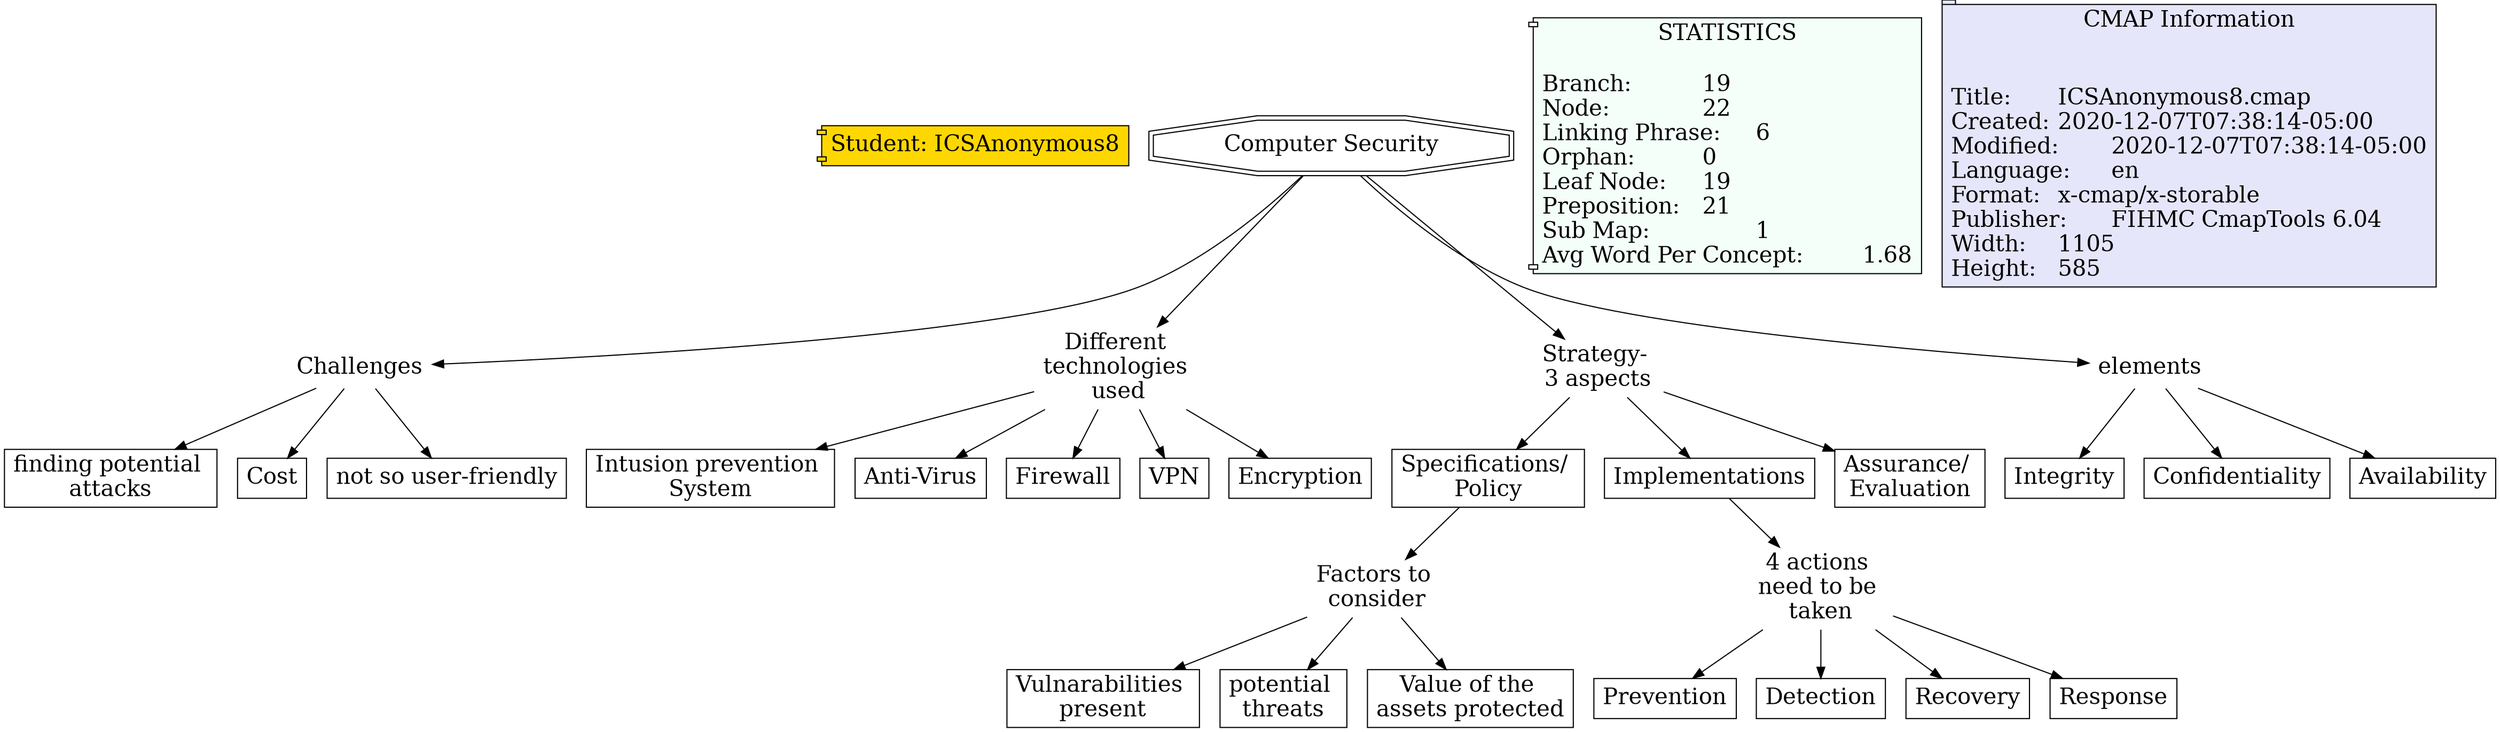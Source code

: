 // The Round Table
digraph {
	Student [label="Student: ICSAnonymous8" fillcolor=gold fontsize=20 shape=component style=filled]
	"1RPY9MYXM-DSRGKK-JS" [label=Challenges fontsize=20 shape=none]
	"1RPY9Q895-6QX15-MC" [label="finding potential 
attacks" fillcolor=white fontsize=20 shape=rect style=filled]
	"1RPY9MYXM-DSRGKK-JS" -> "1RPY9Q895-6QX15-MC" [constraint=true]
	"1RPYB2K6N-PYVPL0-YD" [label="Specifications/ 
Policy" fillcolor=white fontsize=20 shape=rect style=filled]
	"1RPYB4TLV-2708G4Y-10Q" [label="Factors to 
consider" fontsize=20 shape=none]
	"1RPYB2K6N-PYVPL0-YD" -> "1RPYB4TLV-2708G4Y-10Q" [constraint=true]
	"1RPY9SSHC-1PPH7CM-P2" [label="Different 
technologies 
used" fontsize=20 shape=none]
	"1RPY9WWD0-21MC5M6-TM" [label="Intusion prevention 
System" fillcolor=white fontsize=20 shape=rect style=filled]
	"1RPY9SSHC-1PPH7CM-P2" -> "1RPY9WWD0-21MC5M6-TM" [constraint=true]
	"1RPYBB4V3-GPS4QV-16H" [label="4 actions 
need to be 
taken" fontsize=20 shape=none]
	"1RPYBCVL3-18B57FG-1B6" [label=Prevention fillcolor=white fontsize=20 shape=rect style=filled]
	"1RPYBB4V3-GPS4QV-16H" -> "1RPYBCVL3-18B57FG-1B6" [constraint=true]
	"1RPY9HFD7-1BN509X-BH" [label="Computer Security
" fillcolor=white fontsize=20 shape=doubleoctagon style=filled]
	"1RPY9MYXM-DSRGKK-JS" [label=Challenges fontsize=20 shape=none]
	"1RPY9HFD7-1BN509X-BH" -> "1RPY9MYXM-DSRGKK-JS" [constraint=true]
	"1RPYB4TLV-2708G4Y-10Q" [label="Factors to 
consider" fontsize=20 shape=none]
	"1RPYB6Z56-1GWP6GC-137" [label="Vulnarabilities 
present" fillcolor=white fontsize=20 shape=rect style=filled]
	"1RPYB4TLV-2708G4Y-10Q" -> "1RPYB6Z56-1GWP6GC-137" [constraint=true]
	"1RPY9ZPQS-CD4221-WG" [label="Strategy- 
3 aspects" fontsize=20 shape=none]
	"1RPYB397Q-1ZYQ1XW-ZM" [label=Implementations fillcolor=white fontsize=20 shape=rect style=filled]
	"1RPY9ZPQS-CD4221-WG" -> "1RPYB397Q-1ZYQ1XW-ZM" [constraint=true]
	"1RPY9HFD7-1BN509X-BH" [label="Computer Security
" fillcolor=white fontsize=20 shape=doubleoctagon style=filled]
	"1RPY9ZPQS-CD4221-WG" [label="Strategy- 
3 aspects" fontsize=20 shape=none]
	"1RPY9HFD7-1BN509X-BH" -> "1RPY9ZPQS-CD4221-WG" [constraint=true]
	"1RPY9SSHC-1PPH7CM-P2" [label="Different 
technologies 
used" fontsize=20 shape=none]
	"1RPY9SSHC-CJQB8T-NZ" [label="Anti-Virus" fillcolor=white fontsize=20 shape=rect style=filled]
	"1RPY9SSHC-1PPH7CM-P2" -> "1RPY9SSHC-CJQB8T-NZ" [constraint=true]
	"1RPYB4TLV-2708G4Y-10Q" [label="Factors to 
consider" fontsize=20 shape=none]
	"1RPYB4TLV-ZWLJ18-10M" [label="potential 
threats" fillcolor=white fontsize=20 shape=rect style=filled]
	"1RPYB4TLV-2708G4Y-10Q" -> "1RPYB4TLV-ZWLJ18-10M" [constraint=true]
	"1RPY9JNQ9-17ZPG1H-F9" [label=elements fontsize=20 shape=none]
	"1RPY9KH23-180HJW3-GZ" [label=Integrity fillcolor=white fontsize=20 shape=rect style=filled]
	"1RPY9JNQ9-17ZPG1H-F9" -> "1RPY9KH23-180HJW3-GZ" [constraint=true]
	"1RPYBB4V3-GPS4QV-16H" [label="4 actions 
need to be 
taken" fontsize=20 shape=none]
	"1RPYBB4V3-3BT8XL-16D" [label=Detection fillcolor=white fontsize=20 shape=rect style=filled]
	"1RPYBB4V3-GPS4QV-16H" -> "1RPYBB4V3-3BT8XL-16D" [constraint=true]
	"1RPY9HFD7-1BN509X-BH" [label="Computer Security
" fillcolor=white fontsize=20 shape=doubleoctagon style=filled]
	"1RPY9SSHC-1PPH7CM-P2" [label="Different 
technologies 
used" fontsize=20 shape=none]
	"1RPY9HFD7-1BN509X-BH" -> "1RPY9SSHC-1PPH7CM-P2" [constraint=true]
	"1RPY9MYXM-DSRGKK-JS" [label=Challenges fontsize=20 shape=none]
	"1RPY9MYXM-JWG9T3-JP" [label=Cost fillcolor=white fontsize=20 shape=rect style=filled]
	"1RPY9MYXM-DSRGKK-JS" -> "1RPY9MYXM-JWG9T3-JP" [constraint=true]
	"1RPYBB4V3-GPS4QV-16H" [label="4 actions 
need to be 
taken" fontsize=20 shape=none]
	"1RPYBCL4K-H0177H-19F" [label=Recovery fillcolor=white fontsize=20 shape=rect style=filled]
	"1RPYBB4V3-GPS4QV-16H" -> "1RPYBCL4K-H0177H-19F" [constraint=true]
	"1RPY9SSHC-1PPH7CM-P2" [label="Different 
technologies 
used" fontsize=20 shape=none]
	"1RPY9V28L-1C6C3YG-R7" [label=Firewall fillcolor=white fontsize=20 shape=rect style=filled]
	"1RPY9SSHC-1PPH7CM-P2" -> "1RPY9V28L-1C6C3YG-R7" [constraint=true]
	"1RPYB397Q-1ZYQ1XW-ZM" [label=Implementations fillcolor=white fontsize=20 shape=rect style=filled]
	"1RPYBB4V3-GPS4QV-16H" [label="4 actions 
need to be 
taken" fontsize=20 shape=none]
	"1RPYB397Q-1ZYQ1XW-ZM" -> "1RPYBB4V3-GPS4QV-16H" [constraint=true]
	"1RPY9MYXM-DSRGKK-JS" [label=Challenges fontsize=20 shape=none]
	"1RPY9P8X6-1KKKDSS-L5" [label="not so user-friendly
" fillcolor=white fontsize=20 shape=rect style=filled]
	"1RPY9MYXM-DSRGKK-JS" -> "1RPY9P8X6-1KKKDSS-L5" [constraint=true]
	"1RPY9JNQ9-17ZPG1H-F9" [label=elements fontsize=20 shape=none]
	"1RPY9JNPT-14BV287-F6" [label=Confidentiality fillcolor=white fontsize=20 shape=rect style=filled]
	"1RPY9JNQ9-17ZPG1H-F9" -> "1RPY9JNPT-14BV287-F6" [constraint=true]
	"1RPY9ZPQS-CD4221-WG" [label="Strategy- 
3 aspects" fontsize=20 shape=none]
	"1RPYB2K6N-PYVPL0-YD" [label="Specifications/ 
Policy" fillcolor=white fontsize=20 shape=rect style=filled]
	"1RPY9ZPQS-CD4221-WG" -> "1RPYB2K6N-PYVPL0-YD" [constraint=true]
	"1RPYB4TLV-2708G4Y-10Q" [label="Factors to 
consider" fontsize=20 shape=none]
	"1RPYB7NN2-10J1ZCL-14J" [label="Value of the 
assets protected
" fillcolor=white fontsize=20 shape=rect style=filled]
	"1RPYB4TLV-2708G4Y-10Q" -> "1RPYB7NN2-10J1ZCL-14J" [constraint=true]
	"1RPY9SSHC-1PPH7CM-P2" [label="Different 
technologies 
used" fontsize=20 shape=none]
	"1RPY9VBH7-1DJDNBJ-S0" [label=VPN fillcolor=white fontsize=20 shape=rect style=filled]
	"1RPY9SSHC-1PPH7CM-P2" -> "1RPY9VBH7-1DJDNBJ-S0" [constraint=true]
	"1RPYBB4V3-GPS4QV-16H" [label="4 actions 
need to be 
taken" fontsize=20 shape=none]
	"1RPYBC47N-1781TKW-18N" [label=Response fillcolor=white fontsize=20 shape=rect style=filled]
	"1RPYBB4V3-GPS4QV-16H" -> "1RPYBC47N-1781TKW-18N" [constraint=true]
	"1RPY9SSHC-1PPH7CM-P2" [label="Different 
technologies 
used" fontsize=20 shape=none]
	"1RPY9W40J-2CQ9Y78-SS" [label=Encryption fillcolor=white fontsize=20 shape=rect style=filled]
	"1RPY9SSHC-1PPH7CM-P2" -> "1RPY9W40J-2CQ9Y78-SS" [constraint=true]
	"1RPY9HFD7-1BN509X-BH" [label="Computer Security
" fillcolor=white fontsize=20 shape=doubleoctagon style=filled]
	"1RPY9JNQ9-17ZPG1H-F9" [label=elements fontsize=20 shape=none]
	"1RPY9HFD7-1BN509X-BH" -> "1RPY9JNQ9-17ZPG1H-F9" [constraint=true]
	"1RPY9JNQ9-17ZPG1H-F9" [label=elements fontsize=20 shape=none]
	"1RPY9KT9L-1MLMTWT-HS" [label=Availability fillcolor=white fontsize=20 shape=rect style=filled]
	"1RPY9JNQ9-17ZPG1H-F9" -> "1RPY9KT9L-1MLMTWT-HS" [constraint=true]
	"1RPY9ZPQS-CD4221-WG" [label="Strategy- 
3 aspects" fontsize=20 shape=none]
	"1RPY9ZPQ9-TLB2L1-WC" [label="Assurance/ 
Evaluation" fillcolor=white fontsize=20 shape=rect style=filled]
	"1RPY9ZPQS-CD4221-WG" -> "1RPY9ZPQ9-TLB2L1-WC" [constraint=true]
	statictics [label="STATISTICS
\lBranch:		19\lNode:		22\lLinking Phrase:	6\lOrphan:		0\lLeaf Node:	19\lPreposition:	21\lSub Map:		1\lAvg Word Per Concept:	1.68\l" Gsplines=true fillcolor="#F5FFFA" fontsize=20 shape=component style=filled]
	file_info [label="CMAP Information

\lTitle:	ICSAnonymous8.cmap\lCreated:	2020-12-07T07:38:14-05:00\lModified:	2020-12-07T07:38:14-05:00\lLanguage:	en\lFormat:	x-cmap/x-storable\lPublisher:	FIHMC CmapTools 6.04\lWidth:	1105\lHeight:	585\l" Gsplines=true fillcolor="#E6E6FA" fontsize=20 shape=tab style=filled]
}
